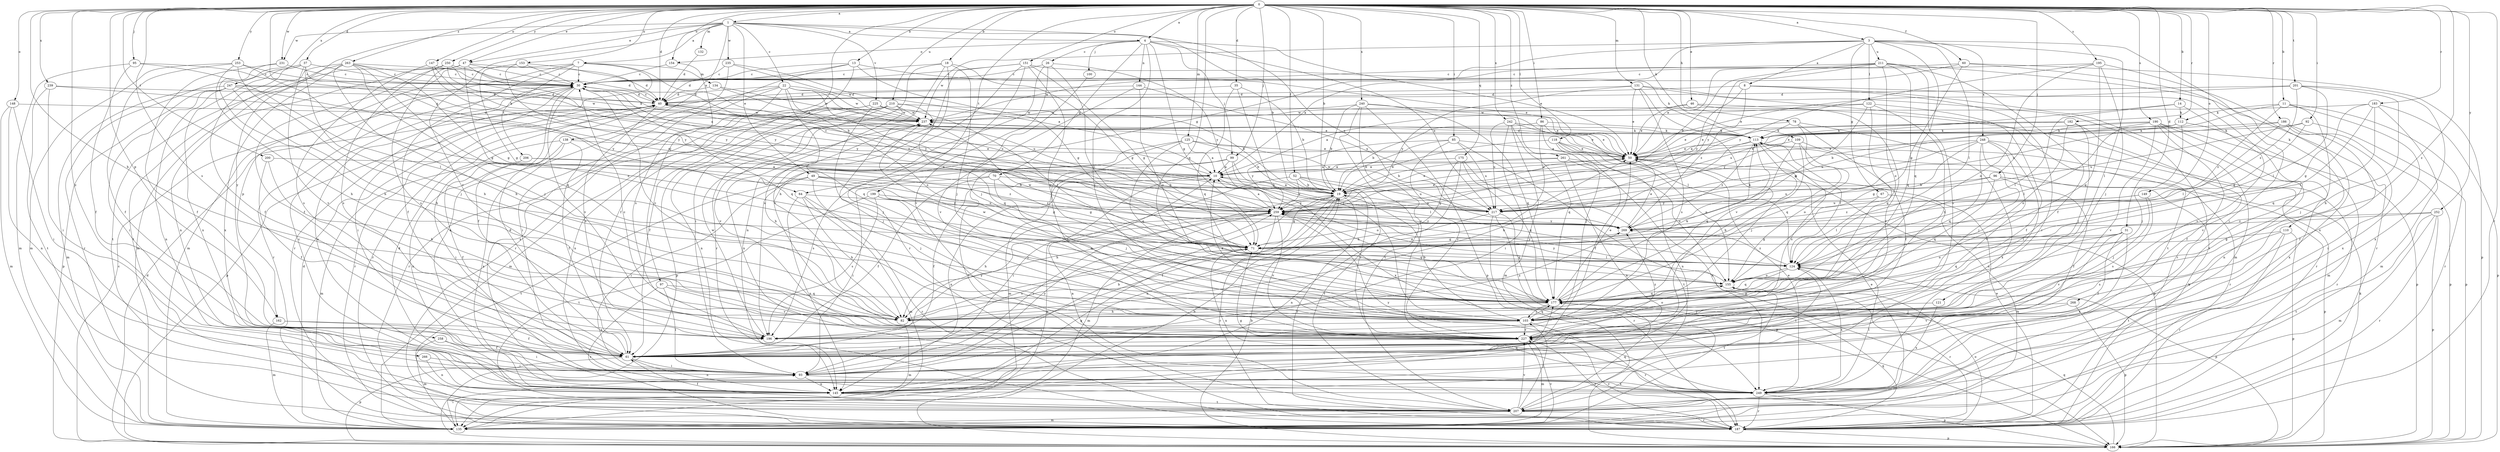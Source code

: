 strict digraph  {
0;
1;
3;
4;
7;
8;
10;
11;
13;
14;
18;
19;
22;
26;
30;
31;
35;
37;
40;
46;
47;
49;
50;
52;
60;
61;
64;
67;
70;
71;
78;
82;
85;
86;
92;
93;
95;
96;
97;
99;
100;
103;
109;
110;
112;
113;
118;
121;
122;
124;
125;
131;
132;
134;
135;
138;
144;
145;
147;
148;
149;
151;
153;
154;
155;
162;
166;
175;
177;
182;
183;
186;
187;
190;
195;
196;
199;
200;
201;
206;
207;
210;
211;
217;
225;
227;
231;
235;
237;
239;
240;
242;
247;
248;
249;
250;
252;
253;
258;
259;
261;
263;
266;
268;
269;
0 -> 1  [label=a];
0 -> 3  [label=a];
0 -> 4  [label=a];
0 -> 11  [label=b];
0 -> 13  [label=b];
0 -> 14  [label=b];
0 -> 18  [label=b];
0 -> 19  [label=b];
0 -> 31  [label=d];
0 -> 35  [label=d];
0 -> 37  [label=d];
0 -> 40  [label=d];
0 -> 46  [label=e];
0 -> 47  [label=e];
0 -> 52  [label=f];
0 -> 60  [label=f];
0 -> 64  [label=g];
0 -> 78  [label=h];
0 -> 82  [label=h];
0 -> 85  [label=i];
0 -> 86  [label=i];
0 -> 92  [label=i];
0 -> 95  [label=j];
0 -> 96  [label=j];
0 -> 97  [label=j];
0 -> 99  [label=j];
0 -> 109  [label=k];
0 -> 118  [label=l];
0 -> 125  [label=m];
0 -> 131  [label=m];
0 -> 147  [label=o];
0 -> 148  [label=o];
0 -> 149  [label=o];
0 -> 151  [label=o];
0 -> 153  [label=o];
0 -> 154  [label=o];
0 -> 162  [label=p];
0 -> 175  [label=q];
0 -> 177  [label=q];
0 -> 182  [label=r];
0 -> 183  [label=r];
0 -> 186  [label=r];
0 -> 187  [label=r];
0 -> 190  [label=s];
0 -> 195  [label=s];
0 -> 196  [label=s];
0 -> 199  [label=t];
0 -> 200  [label=t];
0 -> 201  [label=t];
0 -> 210  [label=u];
0 -> 231  [label=w];
0 -> 239  [label=x];
0 -> 240  [label=x];
0 -> 242  [label=x];
0 -> 247  [label=x];
0 -> 250  [label=y];
0 -> 252  [label=y];
0 -> 253  [label=y];
0 -> 261  [label=z];
0 -> 263  [label=z];
0 -> 266  [label=z];
0 -> 268  [label=z];
1 -> 4  [label=a];
1 -> 7  [label=a];
1 -> 19  [label=b];
1 -> 22  [label=c];
1 -> 47  [label=e];
1 -> 49  [label=e];
1 -> 132  [label=m];
1 -> 138  [label=n];
1 -> 225  [label=v];
1 -> 227  [label=v];
1 -> 231  [label=w];
1 -> 235  [label=w];
1 -> 258  [label=y];
1 -> 269  [label=z];
3 -> 8  [label=a];
3 -> 10  [label=a];
3 -> 64  [label=g];
3 -> 67  [label=g];
3 -> 110  [label=k];
3 -> 121  [label=l];
3 -> 122  [label=l];
3 -> 124  [label=l];
3 -> 177  [label=q];
3 -> 211  [label=u];
3 -> 237  [label=w];
3 -> 248  [label=x];
4 -> 26  [label=c];
4 -> 50  [label=e];
4 -> 70  [label=g];
4 -> 71  [label=g];
4 -> 99  [label=j];
4 -> 100  [label=j];
4 -> 103  [label=j];
4 -> 144  [label=n];
4 -> 154  [label=o];
4 -> 217  [label=u];
7 -> 30  [label=c];
7 -> 61  [label=f];
7 -> 134  [label=m];
7 -> 135  [label=m];
7 -> 162  [label=p];
7 -> 187  [label=r];
7 -> 206  [label=t];
7 -> 269  [label=z];
8 -> 40  [label=d];
8 -> 93  [label=i];
8 -> 135  [label=m];
8 -> 207  [label=t];
8 -> 259  [label=y];
8 -> 269  [label=z];
10 -> 19  [label=b];
10 -> 30  [label=c];
10 -> 61  [label=f];
10 -> 145  [label=n];
10 -> 155  [label=o];
10 -> 166  [label=p];
11 -> 103  [label=j];
11 -> 112  [label=k];
11 -> 187  [label=r];
11 -> 217  [label=u];
11 -> 249  [label=x];
11 -> 269  [label=z];
13 -> 30  [label=c];
13 -> 40  [label=d];
13 -> 50  [label=e];
13 -> 61  [label=f];
13 -> 71  [label=g];
13 -> 187  [label=r];
14 -> 112  [label=k];
14 -> 124  [label=l];
14 -> 217  [label=u];
14 -> 227  [label=v];
18 -> 30  [label=c];
18 -> 71  [label=g];
18 -> 93  [label=i];
18 -> 103  [label=j];
18 -> 187  [label=r];
18 -> 227  [label=v];
19 -> 10  [label=a];
19 -> 50  [label=e];
19 -> 61  [label=f];
19 -> 71  [label=g];
19 -> 82  [label=h];
19 -> 145  [label=n];
19 -> 187  [label=r];
19 -> 217  [label=u];
19 -> 259  [label=y];
22 -> 40  [label=d];
22 -> 93  [label=i];
22 -> 155  [label=o];
22 -> 177  [label=q];
22 -> 187  [label=r];
22 -> 217  [label=u];
22 -> 237  [label=w];
22 -> 249  [label=x];
22 -> 259  [label=y];
26 -> 30  [label=c];
26 -> 124  [label=l];
26 -> 196  [label=s];
26 -> 227  [label=v];
26 -> 259  [label=y];
30 -> 40  [label=d];
30 -> 61  [label=f];
30 -> 93  [label=i];
30 -> 145  [label=n];
30 -> 177  [label=q];
30 -> 187  [label=r];
30 -> 227  [label=v];
30 -> 259  [label=y];
31 -> 61  [label=f];
31 -> 71  [label=g];
31 -> 155  [label=o];
31 -> 177  [label=q];
31 -> 227  [label=v];
31 -> 249  [label=x];
35 -> 19  [label=b];
35 -> 40  [label=d];
35 -> 103  [label=j];
35 -> 177  [label=q];
37 -> 30  [label=c];
37 -> 61  [label=f];
37 -> 82  [label=h];
37 -> 187  [label=r];
37 -> 227  [label=v];
37 -> 249  [label=x];
37 -> 259  [label=y];
40 -> 30  [label=c];
40 -> 50  [label=e];
40 -> 166  [label=p];
40 -> 187  [label=r];
40 -> 196  [label=s];
40 -> 237  [label=w];
46 -> 50  [label=e];
46 -> 187  [label=r];
46 -> 227  [label=v];
46 -> 237  [label=w];
47 -> 19  [label=b];
47 -> 30  [label=c];
47 -> 61  [label=f];
47 -> 135  [label=m];
47 -> 155  [label=o];
47 -> 196  [label=s];
47 -> 259  [label=y];
49 -> 19  [label=b];
49 -> 71  [label=g];
49 -> 93  [label=i];
49 -> 103  [label=j];
49 -> 207  [label=t];
49 -> 269  [label=z];
50 -> 10  [label=a];
50 -> 40  [label=d];
52 -> 19  [label=b];
52 -> 93  [label=i];
52 -> 207  [label=t];
52 -> 217  [label=u];
52 -> 227  [label=v];
52 -> 259  [label=y];
60 -> 30  [label=c];
60 -> 71  [label=g];
60 -> 93  [label=i];
60 -> 166  [label=p];
60 -> 237  [label=w];
61 -> 40  [label=d];
61 -> 93  [label=i];
61 -> 145  [label=n];
61 -> 166  [label=p];
64 -> 82  [label=h];
64 -> 135  [label=m];
64 -> 145  [label=n];
64 -> 187  [label=r];
64 -> 259  [label=y];
67 -> 124  [label=l];
67 -> 135  [label=m];
67 -> 259  [label=y];
70 -> 19  [label=b];
70 -> 61  [label=f];
70 -> 71  [label=g];
70 -> 93  [label=i];
70 -> 103  [label=j];
71 -> 124  [label=l];
71 -> 196  [label=s];
71 -> 237  [label=w];
71 -> 249  [label=x];
78 -> 50  [label=e];
78 -> 61  [label=f];
78 -> 113  [label=k];
78 -> 177  [label=q];
78 -> 249  [label=x];
82 -> 30  [label=c];
82 -> 50  [label=e];
82 -> 135  [label=m];
82 -> 269  [label=z];
85 -> 19  [label=b];
85 -> 50  [label=e];
85 -> 166  [label=p];
85 -> 217  [label=u];
85 -> 227  [label=v];
85 -> 259  [label=y];
86 -> 19  [label=b];
86 -> 50  [label=e];
86 -> 103  [label=j];
86 -> 113  [label=k];
86 -> 217  [label=u];
92 -> 71  [label=g];
92 -> 113  [label=k];
92 -> 166  [label=p];
92 -> 217  [label=u];
93 -> 19  [label=b];
93 -> 124  [label=l];
93 -> 145  [label=n];
93 -> 249  [label=x];
93 -> 259  [label=y];
95 -> 30  [label=c];
95 -> 61  [label=f];
95 -> 124  [label=l];
95 -> 135  [label=m];
96 -> 19  [label=b];
96 -> 61  [label=f];
96 -> 166  [label=p];
96 -> 177  [label=q];
96 -> 217  [label=u];
97 -> 93  [label=i];
97 -> 177  [label=q];
97 -> 187  [label=r];
97 -> 227  [label=v];
99 -> 10  [label=a];
99 -> 124  [label=l];
99 -> 135  [label=m];
99 -> 196  [label=s];
99 -> 249  [label=x];
100 -> 103  [label=j];
103 -> 10  [label=a];
103 -> 19  [label=b];
103 -> 155  [label=o];
103 -> 177  [label=q];
103 -> 187  [label=r];
103 -> 196  [label=s];
103 -> 227  [label=v];
109 -> 50  [label=e];
109 -> 82  [label=h];
109 -> 155  [label=o];
109 -> 177  [label=q];
109 -> 187  [label=r];
110 -> 71  [label=g];
110 -> 166  [label=p];
110 -> 187  [label=r];
110 -> 196  [label=s];
110 -> 207  [label=t];
112 -> 19  [label=b];
112 -> 103  [label=j];
112 -> 113  [label=k];
112 -> 124  [label=l];
112 -> 135  [label=m];
113 -> 50  [label=e];
113 -> 82  [label=h];
113 -> 103  [label=j];
113 -> 124  [label=l];
113 -> 196  [label=s];
113 -> 269  [label=z];
118 -> 19  [label=b];
118 -> 50  [label=e];
118 -> 61  [label=f];
118 -> 145  [label=n];
118 -> 155  [label=o];
118 -> 166  [label=p];
121 -> 103  [label=j];
121 -> 249  [label=x];
122 -> 10  [label=a];
122 -> 61  [label=f];
122 -> 71  [label=g];
122 -> 82  [label=h];
122 -> 177  [label=q];
122 -> 237  [label=w];
124 -> 155  [label=o];
124 -> 166  [label=p];
124 -> 177  [label=q];
124 -> 249  [label=x];
124 -> 259  [label=y];
124 -> 269  [label=z];
125 -> 10  [label=a];
125 -> 19  [label=b];
125 -> 50  [label=e];
125 -> 177  [label=q];
125 -> 207  [label=t];
125 -> 227  [label=v];
131 -> 40  [label=d];
131 -> 50  [label=e];
131 -> 187  [label=r];
131 -> 196  [label=s];
131 -> 207  [label=t];
131 -> 227  [label=v];
131 -> 259  [label=y];
132 -> 40  [label=d];
134 -> 40  [label=d];
134 -> 217  [label=u];
134 -> 237  [label=w];
135 -> 19  [label=b];
135 -> 40  [label=d];
135 -> 93  [label=i];
135 -> 227  [label=v];
138 -> 50  [label=e];
138 -> 61  [label=f];
138 -> 93  [label=i];
138 -> 145  [label=n];
138 -> 249  [label=x];
144 -> 40  [label=d];
144 -> 155  [label=o];
144 -> 217  [label=u];
144 -> 227  [label=v];
145 -> 30  [label=c];
145 -> 40  [label=d];
145 -> 71  [label=g];
145 -> 177  [label=q];
145 -> 207  [label=t];
147 -> 30  [label=c];
147 -> 113  [label=k];
147 -> 196  [label=s];
147 -> 259  [label=y];
148 -> 93  [label=i];
148 -> 135  [label=m];
148 -> 145  [label=n];
148 -> 237  [label=w];
149 -> 103  [label=j];
149 -> 196  [label=s];
149 -> 217  [label=u];
149 -> 269  [label=z];
151 -> 30  [label=c];
151 -> 71  [label=g];
151 -> 82  [label=h];
151 -> 113  [label=k];
151 -> 145  [label=n];
151 -> 177  [label=q];
151 -> 187  [label=r];
153 -> 30  [label=c];
153 -> 40  [label=d];
153 -> 71  [label=g];
153 -> 259  [label=y];
154 -> 30  [label=c];
154 -> 196  [label=s];
155 -> 177  [label=q];
155 -> 187  [label=r];
155 -> 207  [label=t];
155 -> 259  [label=y];
162 -> 61  [label=f];
162 -> 135  [label=m];
162 -> 196  [label=s];
166 -> 19  [label=b];
166 -> 30  [label=c];
166 -> 40  [label=d];
166 -> 113  [label=k];
166 -> 177  [label=q];
175 -> 10  [label=a];
175 -> 71  [label=g];
175 -> 82  [label=h];
175 -> 177  [label=q];
175 -> 207  [label=t];
177 -> 50  [label=e];
177 -> 82  [label=h];
177 -> 103  [label=j];
177 -> 113  [label=k];
177 -> 237  [label=w];
182 -> 10  [label=a];
182 -> 50  [label=e];
182 -> 103  [label=j];
182 -> 113  [label=k];
182 -> 155  [label=o];
182 -> 227  [label=v];
183 -> 71  [label=g];
183 -> 124  [label=l];
183 -> 135  [label=m];
183 -> 166  [label=p];
183 -> 177  [label=q];
183 -> 237  [label=w];
186 -> 50  [label=e];
186 -> 61  [label=f];
186 -> 93  [label=i];
186 -> 113  [label=k];
186 -> 124  [label=l];
186 -> 166  [label=p];
187 -> 50  [label=e];
187 -> 113  [label=k];
187 -> 155  [label=o];
187 -> 166  [label=p];
187 -> 177  [label=q];
187 -> 227  [label=v];
190 -> 61  [label=f];
190 -> 113  [label=k];
190 -> 145  [label=n];
190 -> 166  [label=p];
190 -> 217  [label=u];
190 -> 227  [label=v];
190 -> 249  [label=x];
190 -> 259  [label=y];
195 -> 30  [label=c];
195 -> 103  [label=j];
195 -> 155  [label=o];
195 -> 177  [label=q];
195 -> 249  [label=x];
195 -> 259  [label=y];
196 -> 237  [label=w];
196 -> 259  [label=y];
199 -> 103  [label=j];
199 -> 177  [label=q];
199 -> 196  [label=s];
199 -> 207  [label=t];
199 -> 217  [label=u];
200 -> 10  [label=a];
200 -> 61  [label=f];
200 -> 82  [label=h];
201 -> 40  [label=d];
201 -> 50  [label=e];
201 -> 82  [label=h];
201 -> 124  [label=l];
201 -> 249  [label=x];
201 -> 269  [label=z];
206 -> 10  [label=a];
206 -> 61  [label=f];
206 -> 135  [label=m];
206 -> 269  [label=z];
207 -> 10  [label=a];
207 -> 50  [label=e];
207 -> 61  [label=f];
207 -> 103  [label=j];
207 -> 135  [label=m];
207 -> 177  [label=q];
207 -> 187  [label=r];
207 -> 227  [label=v];
210 -> 50  [label=e];
210 -> 61  [label=f];
210 -> 135  [label=m];
210 -> 145  [label=n];
210 -> 166  [label=p];
210 -> 177  [label=q];
210 -> 227  [label=v];
210 -> 237  [label=w];
210 -> 249  [label=x];
211 -> 19  [label=b];
211 -> 30  [label=c];
211 -> 50  [label=e];
211 -> 61  [label=f];
211 -> 155  [label=o];
211 -> 177  [label=q];
211 -> 187  [label=r];
211 -> 227  [label=v];
211 -> 259  [label=y];
217 -> 145  [label=n];
217 -> 166  [label=p];
217 -> 177  [label=q];
217 -> 187  [label=r];
217 -> 237  [label=w];
225 -> 19  [label=b];
225 -> 103  [label=j];
225 -> 124  [label=l];
225 -> 187  [label=r];
225 -> 237  [label=w];
225 -> 249  [label=x];
227 -> 30  [label=c];
227 -> 61  [label=f];
227 -> 135  [label=m];
227 -> 187  [label=r];
227 -> 269  [label=z];
231 -> 30  [label=c];
231 -> 61  [label=f];
231 -> 82  [label=h];
235 -> 10  [label=a];
235 -> 30  [label=c];
235 -> 145  [label=n];
235 -> 237  [label=w];
237 -> 40  [label=d];
237 -> 82  [label=h];
237 -> 103  [label=j];
237 -> 113  [label=k];
239 -> 40  [label=d];
239 -> 93  [label=i];
239 -> 207  [label=t];
239 -> 217  [label=u];
240 -> 19  [label=b];
240 -> 124  [label=l];
240 -> 166  [label=p];
240 -> 177  [label=q];
240 -> 207  [label=t];
240 -> 227  [label=v];
240 -> 237  [label=w];
242 -> 50  [label=e];
242 -> 93  [label=i];
242 -> 113  [label=k];
242 -> 135  [label=m];
242 -> 177  [label=q];
242 -> 217  [label=u];
247 -> 40  [label=d];
247 -> 82  [label=h];
247 -> 93  [label=i];
247 -> 135  [label=m];
247 -> 145  [label=n];
247 -> 166  [label=p];
247 -> 237  [label=w];
247 -> 259  [label=y];
248 -> 50  [label=e];
248 -> 71  [label=g];
248 -> 103  [label=j];
248 -> 145  [label=n];
248 -> 177  [label=q];
248 -> 187  [label=r];
248 -> 217  [label=u];
248 -> 227  [label=v];
249 -> 50  [label=e];
249 -> 71  [label=g];
249 -> 124  [label=l];
249 -> 166  [label=p];
249 -> 187  [label=r];
249 -> 259  [label=y];
250 -> 10  [label=a];
250 -> 30  [label=c];
250 -> 113  [label=k];
250 -> 196  [label=s];
250 -> 207  [label=t];
252 -> 124  [label=l];
252 -> 135  [label=m];
252 -> 166  [label=p];
252 -> 187  [label=r];
252 -> 207  [label=t];
252 -> 269  [label=z];
253 -> 30  [label=c];
253 -> 61  [label=f];
253 -> 71  [label=g];
253 -> 82  [label=h];
253 -> 103  [label=j];
253 -> 135  [label=m];
258 -> 61  [label=f];
258 -> 93  [label=i];
258 -> 135  [label=m];
259 -> 10  [label=a];
259 -> 50  [label=e];
259 -> 82  [label=h];
259 -> 93  [label=i];
259 -> 135  [label=m];
259 -> 177  [label=q];
259 -> 187  [label=r];
259 -> 227  [label=v];
259 -> 269  [label=z];
261 -> 10  [label=a];
261 -> 19  [label=b];
261 -> 145  [label=n];
261 -> 155  [label=o];
261 -> 249  [label=x];
263 -> 30  [label=c];
263 -> 40  [label=d];
263 -> 71  [label=g];
263 -> 82  [label=h];
263 -> 103  [label=j];
263 -> 145  [label=n];
263 -> 177  [label=q];
263 -> 207  [label=t];
263 -> 249  [label=x];
266 -> 93  [label=i];
266 -> 145  [label=n];
268 -> 103  [label=j];
268 -> 166  [label=p];
268 -> 227  [label=v];
269 -> 50  [label=e];
269 -> 71  [label=g];
269 -> 113  [label=k];
269 -> 259  [label=y];
}
